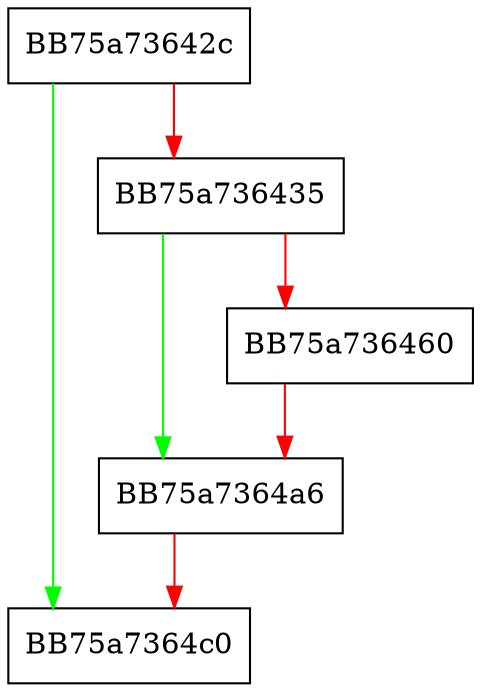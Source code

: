 digraph FireSpynetResponseCallback {
  node [shape="box"];
  graph [splines=ortho];
  BB75a73642c -> BB75a7364c0 [color="green"];
  BB75a73642c -> BB75a736435 [color="red"];
  BB75a736435 -> BB75a7364a6 [color="green"];
  BB75a736435 -> BB75a736460 [color="red"];
  BB75a736460 -> BB75a7364a6 [color="red"];
  BB75a7364a6 -> BB75a7364c0 [color="red"];
}